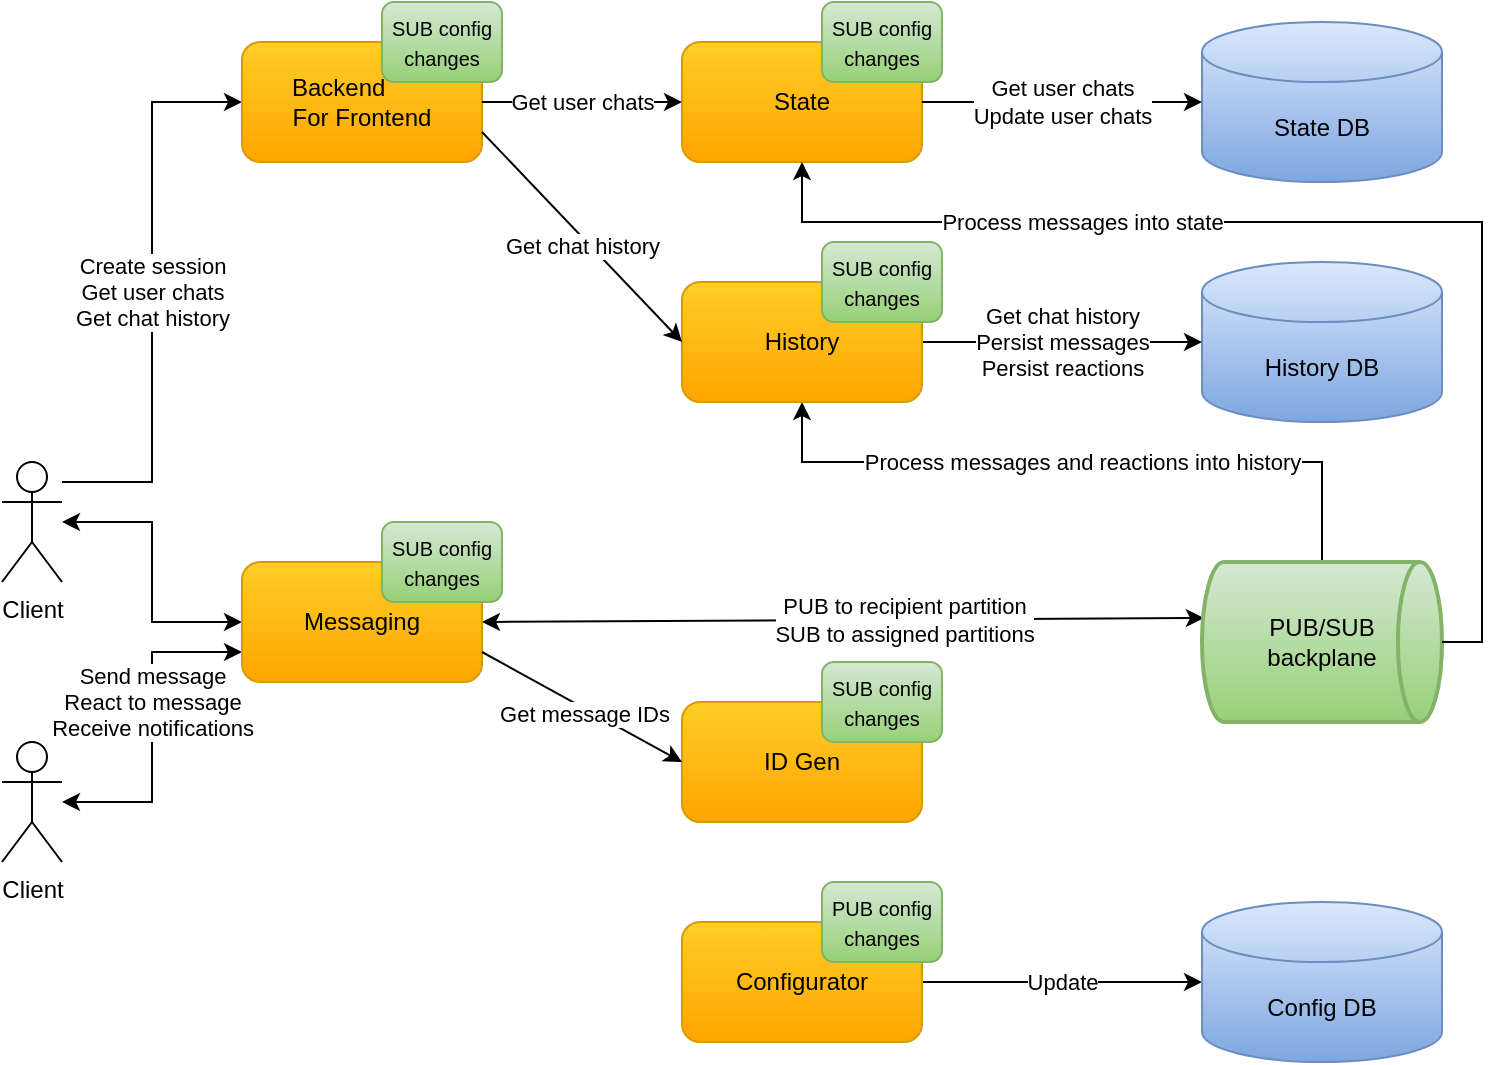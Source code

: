 <mxfile version="15.2.7" type="device"><diagram id="G4t1x3i_cumIOjZ8GDXV" name="Page-1"><mxGraphModel dx="1422" dy="923" grid="1" gridSize="10" guides="1" tooltips="1" connect="1" arrows="1" fold="1" page="1" pageScale="1" pageWidth="850" pageHeight="1100" math="0" shadow="0"><root><mxCell id="0"/><mxCell id="1" parent="0"/><mxCell id="4NMri5ObQx2eB0Vx6lmc-10" value="" style="edgeStyle=orthogonalEdgeStyle;rounded=0;orthogonalLoop=1;jettySize=auto;html=1;entryX=0;entryY=0.5;entryDx=0;entryDy=0;startArrow=classic;startFill=1;" parent="1" source="4NMri5ObQx2eB0Vx6lmc-1" target="4NMri5ObQx2eB0Vx6lmc-4" edge="1"><mxGeometry relative="1" as="geometry"/></mxCell><mxCell id="ENQS6q1PjWJlhAXhEhIM-2" value="Create session&lt;br&gt;Get user chats&lt;br&gt;Get chat history" style="edgeStyle=orthogonalEdgeStyle;rounded=0;orthogonalLoop=1;jettySize=auto;html=1;entryX=0;entryY=0.5;entryDx=0;entryDy=0;" parent="1" source="4NMri5ObQx2eB0Vx6lmc-1" target="8u_ZxKzGpFRI09v13LqC-1" edge="1"><mxGeometry relative="1" as="geometry"><Array as="points"><mxPoint x="115" y="280"/><mxPoint x="115" y="90"/></Array></mxGeometry></mxCell><mxCell id="4NMri5ObQx2eB0Vx6lmc-1" value="Client" style="shape=umlActor;verticalLabelPosition=bottom;verticalAlign=top;html=1;outlineConnect=0;" parent="1" vertex="1"><mxGeometry x="40" y="270" width="30" height="60" as="geometry"/></mxCell><mxCell id="4NMri5ObQx2eB0Vx6lmc-13" value="Send message&lt;br&gt;React to message&lt;br&gt;Receive notifications" style="edgeStyle=orthogonalEdgeStyle;rounded=0;orthogonalLoop=1;jettySize=auto;html=1;entryX=0;entryY=0.75;entryDx=0;entryDy=0;startArrow=classic;startFill=1;" parent="1" source="4NMri5ObQx2eB0Vx6lmc-3" target="4NMri5ObQx2eB0Vx6lmc-4" edge="1"><mxGeometry x="0.151" relative="1" as="geometry"><mxPoint as="offset"/></mxGeometry></mxCell><mxCell id="4NMri5ObQx2eB0Vx6lmc-3" value="Client" style="shape=umlActor;verticalLabelPosition=bottom;verticalAlign=top;html=1;outlineConnect=0;" parent="1" vertex="1"><mxGeometry x="40" y="410" width="30" height="60" as="geometry"/></mxCell><mxCell id="4NMri5ObQx2eB0Vx6lmc-16" value="PUB to recipient partition&lt;br&gt;&lt;div&gt;SUB to assigned partitions&lt;/div&gt;" style="rounded=0;orthogonalLoop=1;jettySize=auto;html=1;entryX=0.008;entryY=0.35;entryDx=0;entryDy=0;entryPerimeter=0;startArrow=classic;startFill=1;exitX=1;exitY=0.5;exitDx=0;exitDy=0;" parent="1" source="4NMri5ObQx2eB0Vx6lmc-4" target="4NMri5ObQx2eB0Vx6lmc-9" edge="1"><mxGeometry x="0.168" relative="1" as="geometry"><mxPoint as="offset"/></mxGeometry></mxCell><mxCell id="4NMri5ObQx2eB0Vx6lmc-4" value="&lt;font style=&quot;font-size: 12px&quot;&gt;Messaging&lt;/font&gt;" style="rounded=1;whiteSpace=wrap;html=1;gradientColor=#ffa500;fillColor=#ffcd28;strokeColor=#d79b00;" parent="1" vertex="1"><mxGeometry x="160" y="320" width="120" height="60" as="geometry"/></mxCell><mxCell id="Gfm62hS2zhEuvZ2v64Gk-10" value="Process messages and reactions into history" style="edgeStyle=orthogonalEdgeStyle;rounded=0;orthogonalLoop=1;jettySize=auto;html=1;entryX=0.5;entryY=1;entryDx=0;entryDy=0;exitX=0.5;exitY=0;exitDx=0;exitDy=0;exitPerimeter=0;" parent="1" source="4NMri5ObQx2eB0Vx6lmc-9" target="ENQS6q1PjWJlhAXhEhIM-1" edge="1"><mxGeometry relative="1" as="geometry"><mxPoint as="offset"/><Array as="points"><mxPoint x="700" y="270"/><mxPoint x="440" y="270"/></Array></mxGeometry></mxCell><mxCell id="4NMri5ObQx2eB0Vx6lmc-9" value="PUB/SUB&lt;br&gt;backplane" style="strokeWidth=2;html=1;shape=mxgraph.flowchart.direct_data;whiteSpace=wrap;gradientColor=#97d077;fillColor=#d5e8d4;strokeColor=#82b366;" parent="1" vertex="1"><mxGeometry x="640" y="320" width="120" height="80" as="geometry"/></mxCell><mxCell id="4NMri5ObQx2eB0Vx6lmc-20" value="History DB" style="shape=cylinder3;whiteSpace=wrap;html=1;boundedLbl=1;backgroundOutline=1;size=15;gradientColor=#7ea6e0;fillColor=#dae8fc;strokeColor=#6c8ebf;" parent="1" vertex="1"><mxGeometry x="640" y="170" width="120" height="80" as="geometry"/></mxCell><mxCell id="4NMri5ObQx2eB0Vx6lmc-25" value="&lt;font style=&quot;font-size: 11px&quot;&gt;Get chat history&lt;br&gt;Persist messages&lt;br&gt;Persist reactions&lt;br&gt;&lt;/font&gt;" style="rounded=0;orthogonalLoop=1;jettySize=auto;html=1;entryX=0;entryY=0.5;entryDx=0;entryDy=0;entryPerimeter=0;startArrow=none;startFill=0;exitX=1;exitY=0.5;exitDx=0;exitDy=0;" parent="1" source="ENQS6q1PjWJlhAXhEhIM-1" target="4NMri5ObQx2eB0Vx6lmc-20" edge="1"><mxGeometry relative="1" as="geometry"><mxPoint x="370" y="115" as="sourcePoint"/><mxPoint x="600" y="260" as="targetPoint"/><mxPoint as="offset"/><Array as="points"/></mxGeometry></mxCell><mxCell id="QVO6qr5AluIkjkF2SAql-7" value="Update" style="edgeStyle=orthogonalEdgeStyle;rounded=0;orthogonalLoop=1;jettySize=auto;html=1;entryX=0;entryY=0.5;entryDx=0;entryDy=0;entryPerimeter=0;exitX=1;exitY=0.5;exitDx=0;exitDy=0;" parent="1" source="Gfm62hS2zhEuvZ2v64Gk-13" target="QVO6qr5AluIkjkF2SAql-2" edge="1"><mxGeometry relative="1" as="geometry"/></mxCell><mxCell id="Gfm62hS2zhEuvZ2v64Gk-13" value="Configurator" style="rounded=1;whiteSpace=wrap;html=1;gradientColor=#ffa500;fillColor=#ffcd28;strokeColor=#d79b00;" parent="1" vertex="1"><mxGeometry x="380" y="500" width="120" height="60" as="geometry"/></mxCell><mxCell id="QVO6qr5AluIkjkF2SAql-2" value="Config DB" style="shape=cylinder3;whiteSpace=wrap;html=1;boundedLbl=1;backgroundOutline=1;size=15;gradientColor=#7ea6e0;fillColor=#dae8fc;strokeColor=#6c8ebf;" parent="1" vertex="1"><mxGeometry x="640" y="490" width="120" height="80" as="geometry"/></mxCell><mxCell id="ENQS6q1PjWJlhAXhEhIM-1" value="&lt;font style=&quot;font-size: 12px&quot;&gt;History&lt;/font&gt;" style="rounded=1;whiteSpace=wrap;html=1;gradientColor=#ffa500;fillColor=#ffcd28;strokeColor=#d79b00;" parent="1" vertex="1"><mxGeometry x="380" y="180" width="120" height="60" as="geometry"/></mxCell><mxCell id="ugsCivUr18LWlaLhRu20-2" value="&lt;font style=&quot;font-size: 12px&quot;&gt;ID Gen&lt;/font&gt;" style="rounded=1;whiteSpace=wrap;html=1;gradientColor=#ffa500;fillColor=#ffcd28;strokeColor=#d79b00;" parent="1" vertex="1"><mxGeometry x="380" y="390" width="120" height="60" as="geometry"/></mxCell><mxCell id="ugsCivUr18LWlaLhRu20-3" value="Get message IDs" style="endArrow=classic;html=1;exitX=1;exitY=0.75;exitDx=0;exitDy=0;entryX=0;entryY=0.5;entryDx=0;entryDy=0;" parent="1" source="4NMri5ObQx2eB0Vx6lmc-4" target="ugsCivUr18LWlaLhRu20-2" edge="1"><mxGeometry x="0.044" y="-3" width="50" height="50" relative="1" as="geometry"><mxPoint x="530" y="175" as="sourcePoint"/><mxPoint x="290" y="365" as="targetPoint"/><mxPoint as="offset"/></mxGeometry></mxCell><mxCell id="EuwBY0g-FvcaoKwboI4n-1" value="&lt;font style=&quot;font-size: 10px&quot;&gt;PUB config&lt;br&gt;changes&lt;/font&gt;" style="rounded=1;whiteSpace=wrap;html=1;gradientColor=#97d077;fillColor=#d5e8d4;strokeColor=#82b366;" parent="1" vertex="1"><mxGeometry x="450" y="480" width="60" height="40" as="geometry"/></mxCell><mxCell id="EuwBY0g-FvcaoKwboI4n-5" value="&lt;font style=&quot;font-size: 10px&quot;&gt;SUB config&lt;br&gt;changes&lt;/font&gt;" style="rounded=1;whiteSpace=wrap;html=1;gradientColor=#97d077;fillColor=#d5e8d4;strokeColor=#82b366;" parent="1" vertex="1"><mxGeometry x="230" y="300" width="60" height="40" as="geometry"/></mxCell><mxCell id="8u_ZxKzGpFRI09v13LqC-1" value="&lt;font style=&quot;font-size: 12px&quot;&gt;Backend&amp;nbsp; &amp;nbsp; &amp;nbsp; &amp;nbsp;&lt;br&gt;For Frontend&lt;/font&gt;" style="rounded=1;whiteSpace=wrap;html=1;gradientColor=#ffa500;fillColor=#ffcd28;strokeColor=#d79b00;" parent="1" vertex="1"><mxGeometry x="160" y="60" width="120" height="60" as="geometry"/></mxCell><mxCell id="8u_ZxKzGpFRI09v13LqC-2" value="&lt;font style=&quot;font-size: 10px&quot;&gt;SUB config&lt;br&gt;changes&lt;/font&gt;" style="rounded=1;whiteSpace=wrap;html=1;gradientColor=#97d077;fillColor=#d5e8d4;strokeColor=#82b366;" parent="1" vertex="1"><mxGeometry x="230" y="40" width="60" height="40" as="geometry"/></mxCell><mxCell id="8u_ZxKzGpFRI09v13LqC-3" value="State DB" style="shape=cylinder3;whiteSpace=wrap;html=1;boundedLbl=1;backgroundOutline=1;size=15;gradientColor=#7ea6e0;fillColor=#dae8fc;strokeColor=#6c8ebf;" parent="1" vertex="1"><mxGeometry x="640" y="50" width="120" height="80" as="geometry"/></mxCell><mxCell id="8u_ZxKzGpFRI09v13LqC-4" value="&lt;font style=&quot;font-size: 12px&quot;&gt;State&lt;/font&gt;" style="rounded=1;whiteSpace=wrap;html=1;gradientColor=#ffa500;fillColor=#ffcd28;strokeColor=#d79b00;" parent="1" vertex="1"><mxGeometry x="380" y="60" width="120" height="60" as="geometry"/></mxCell><mxCell id="8u_ZxKzGpFRI09v13LqC-5" value="Process messages into state" style="edgeStyle=orthogonalEdgeStyle;rounded=0;orthogonalLoop=1;jettySize=auto;html=1;entryX=0.5;entryY=1;entryDx=0;entryDy=0;exitX=1;exitY=0.5;exitDx=0;exitDy=0;exitPerimeter=0;" parent="1" source="4NMri5ObQx2eB0Vx6lmc-9" target="8u_ZxKzGpFRI09v13LqC-4" edge="1"><mxGeometry x="0.433" relative="1" as="geometry"><mxPoint as="offset"/><Array as="points"><mxPoint x="780" y="360"/><mxPoint x="780" y="150"/><mxPoint x="440" y="150"/></Array><mxPoint x="570" y="390" as="sourcePoint"/><mxPoint x="430" y="250" as="targetPoint"/></mxGeometry></mxCell><mxCell id="8u_ZxKzGpFRI09v13LqC-7" value="&lt;font style=&quot;font-size: 11px&quot;&gt;Get user chats&lt;br&gt;Update user chats&lt;br&gt;&lt;/font&gt;" style="rounded=0;orthogonalLoop=1;jettySize=auto;html=1;entryX=0;entryY=0.5;entryDx=0;entryDy=0;entryPerimeter=0;startArrow=none;startFill=0;exitX=1;exitY=0.5;exitDx=0;exitDy=0;" parent="1" source="8u_ZxKzGpFRI09v13LqC-4" target="8u_ZxKzGpFRI09v13LqC-3" edge="1"><mxGeometry relative="1" as="geometry"><mxPoint x="480" y="140" as="sourcePoint"/><mxPoint x="560" y="140" as="targetPoint"/><mxPoint as="offset"/><Array as="points"/></mxGeometry></mxCell><mxCell id="8u_ZxKzGpFRI09v13LqC-8" value="Get chat history" style="endArrow=classic;html=1;exitX=1;exitY=0.75;exitDx=0;exitDy=0;entryX=0;entryY=0.5;entryDx=0;entryDy=0;" parent="1" source="8u_ZxKzGpFRI09v13LqC-1" target="ENQS6q1PjWJlhAXhEhIM-1" edge="1"><mxGeometry x="0.044" y="-3" width="50" height="50" relative="1" as="geometry"><mxPoint x="290" y="375" as="sourcePoint"/><mxPoint x="370" y="440" as="targetPoint"/><mxPoint as="offset"/></mxGeometry></mxCell><mxCell id="8u_ZxKzGpFRI09v13LqC-9" value="Get user chats" style="endArrow=classic;html=1;entryX=0;entryY=0.5;entryDx=0;entryDy=0;exitX=1;exitY=0.5;exitDx=0;exitDy=0;" parent="1" source="8u_ZxKzGpFRI09v13LqC-1" target="8u_ZxKzGpFRI09v13LqC-4" edge="1"><mxGeometry width="50" height="50" relative="1" as="geometry"><mxPoint x="280" y="170" as="sourcePoint"/><mxPoint x="330" y="120" as="targetPoint"/><mxPoint as="offset"/></mxGeometry></mxCell><mxCell id="PdFZZsMAZf4soZaEIxR1-1" value="&lt;font style=&quot;font-size: 10px&quot;&gt;SUB config&lt;br&gt;changes&lt;/font&gt;" style="rounded=1;whiteSpace=wrap;html=1;gradientColor=#97d077;fillColor=#d5e8d4;strokeColor=#82b366;" parent="1" vertex="1"><mxGeometry x="450" y="160" width="60" height="40" as="geometry"/></mxCell><mxCell id="PdFZZsMAZf4soZaEIxR1-2" value="&lt;font style=&quot;font-size: 10px&quot;&gt;SUB config&lt;br&gt;changes&lt;/font&gt;" style="rounded=1;whiteSpace=wrap;html=1;gradientColor=#97d077;fillColor=#d5e8d4;strokeColor=#82b366;" parent="1" vertex="1"><mxGeometry x="450" y="40" width="60" height="40" as="geometry"/></mxCell><mxCell id="PdFZZsMAZf4soZaEIxR1-3" value="&lt;font style=&quot;font-size: 10px&quot;&gt;SUB config&lt;br&gt;changes&lt;/font&gt;" style="rounded=1;whiteSpace=wrap;html=1;gradientColor=#97d077;fillColor=#d5e8d4;strokeColor=#82b366;" parent="1" vertex="1"><mxGeometry x="450" y="370" width="60" height="40" as="geometry"/></mxCell></root></mxGraphModel></diagram></mxfile>